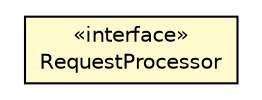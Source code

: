 #!/usr/local/bin/dot
#
# Class diagram 
# Generated by UMLGraph version 5.1 (http://www.umlgraph.org/)
#

digraph G {
	edge [fontname="Helvetica",fontsize=10,labelfontname="Helvetica",labelfontsize=10];
	node [fontname="Helvetica",fontsize=10,shape=plaintext];
	nodesep=0.25;
	ranksep=0.5;
	// pt.ist.fenixframework.messaging.RequestProcessor
	c38607 [label=<<table title="pt.ist.fenixframework.messaging.RequestProcessor" border="0" cellborder="1" cellspacing="0" cellpadding="2" port="p" bgcolor="lemonChiffon" href="./RequestProcessor.html">
		<tr><td><table border="0" cellspacing="0" cellpadding="1">
<tr><td align="center" balign="center"> &#171;interface&#187; </td></tr>
<tr><td align="center" balign="center"> RequestProcessor </td></tr>
		</table></td></tr>
		</table>>, fontname="Helvetica", fontcolor="black", fontsize=10.0];
}

